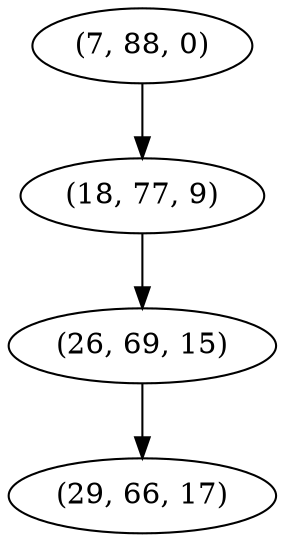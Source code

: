 digraph tree {
    "(7, 88, 0)";
    "(18, 77, 9)";
    "(26, 69, 15)";
    "(29, 66, 17)";
    "(7, 88, 0)" -> "(18, 77, 9)";
    "(18, 77, 9)" -> "(26, 69, 15)";
    "(26, 69, 15)" -> "(29, 66, 17)";
}
